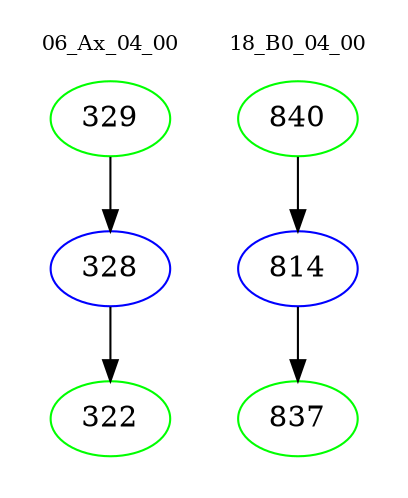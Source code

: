 digraph{
subgraph cluster_0 {
color = white
label = "06_Ax_04_00";
fontsize=10;
T0_329 [label="329", color="green"]
T0_329 -> T0_328 [color="black"]
T0_328 [label="328", color="blue"]
T0_328 -> T0_322 [color="black"]
T0_322 [label="322", color="green"]
}
subgraph cluster_1 {
color = white
label = "18_B0_04_00";
fontsize=10;
T1_840 [label="840", color="green"]
T1_840 -> T1_814 [color="black"]
T1_814 [label="814", color="blue"]
T1_814 -> T1_837 [color="black"]
T1_837 [label="837", color="green"]
}
}
